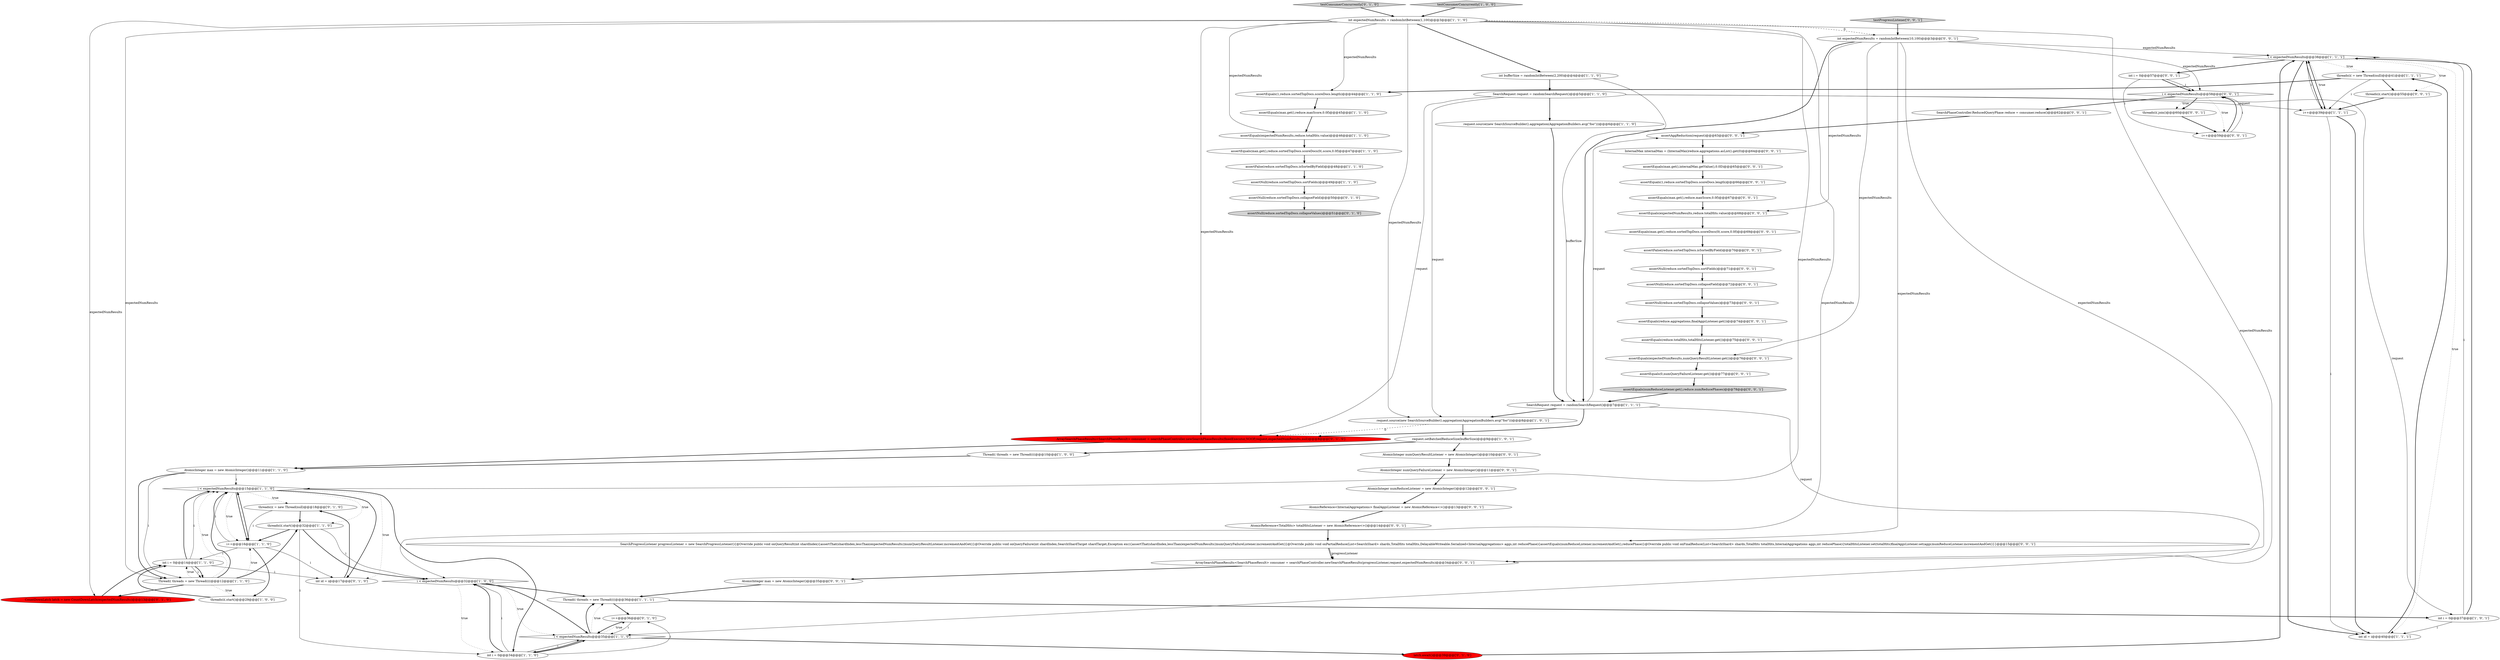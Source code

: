 digraph {
14 [style = filled, label = "i < expectedNumResults@@@38@@@['1', '1', '1']", fillcolor = white, shape = diamond image = "AAA0AAABBB1BBB"];
47 [style = filled, label = "AtomicReference<InternalAggregations> finalAggsListener = new AtomicReference<>()@@@13@@@['0', '0', '1']", fillcolor = white, shape = ellipse image = "AAA0AAABBB3BBB"];
44 [style = filled, label = "assertEquals(max.get(),reduce.maxScore,0.0f)@@@67@@@['0', '0', '1']", fillcolor = white, shape = ellipse image = "AAA0AAABBB3BBB"];
48 [style = filled, label = "i < expectedNumResults@@@58@@@['0', '0', '1']", fillcolor = white, shape = diamond image = "AAA0AAABBB3BBB"];
68 [style = filled, label = "assertEquals(max.get(),internalMax.getValue(),0.0D)@@@65@@@['0', '0', '1']", fillcolor = white, shape = ellipse image = "AAA0AAABBB3BBB"];
50 [style = filled, label = "assertFalse(reduce.sortedTopDocs.isSortedByField)@@@70@@@['0', '0', '1']", fillcolor = white, shape = ellipse image = "AAA0AAABBB3BBB"];
61 [style = filled, label = "AtomicInteger numQueryFailureListener = new AtomicInteger()@@@11@@@['0', '0', '1']", fillcolor = white, shape = ellipse image = "AAA0AAABBB3BBB"];
31 [style = filled, label = "threads(i( = new Thread(null)@@@18@@@['0', '1', '0']", fillcolor = white, shape = ellipse image = "AAA0AAABBB2BBB"];
45 [style = filled, label = "assertEquals(reduce.aggregations,finalAggsListener.get())@@@74@@@['0', '0', '1']", fillcolor = white, shape = ellipse image = "AAA0AAABBB3BBB"];
3 [style = filled, label = "assertNull(reduce.sortedTopDocs.sortFields)@@@49@@@['1', '1', '0']", fillcolor = white, shape = ellipse image = "AAA0AAABBB1BBB"];
46 [style = filled, label = "assertNull(reduce.sortedTopDocs.sortFields)@@@71@@@['0', '0', '1']", fillcolor = white, shape = ellipse image = "AAA0AAABBB3BBB"];
34 [style = filled, label = "assertNull(reduce.sortedTopDocs.collapseValues)@@@51@@@['0', '1', '0']", fillcolor = lightgray, shape = ellipse image = "AAA0AAABBB2BBB"];
52 [style = filled, label = "testProgressListener['0', '0', '1']", fillcolor = lightgray, shape = diamond image = "AAA0AAABBB3BBB"];
8 [style = filled, label = "threads(i( = new Thread(null)@@@41@@@['1', '1', '1']", fillcolor = white, shape = ellipse image = "AAA0AAABBB1BBB"];
33 [style = filled, label = "ArraySearchPhaseResults<SearchPhaseResult> consumer = searchPhaseController.newSearchPhaseResults(fixedExecutor,NOOP,request,expectedNumResults,null)@@@8@@@['0', '1', '0']", fillcolor = red, shape = ellipse image = "AAA1AAABBB2BBB"];
2 [style = filled, label = "assertEquals(expectedNumResults,reduce.totalHits.value)@@@46@@@['1', '1', '0']", fillcolor = white, shape = ellipse image = "AAA0AAABBB1BBB"];
39 [style = filled, label = "testConsumerConcurrently['0', '1', '0']", fillcolor = lightgray, shape = diamond image = "AAA0AAABBB2BBB"];
60 [style = filled, label = "AtomicInteger max = new AtomicInteger()@@@35@@@['0', '0', '1']", fillcolor = white, shape = ellipse image = "AAA0AAABBB3BBB"];
66 [style = filled, label = "AtomicInteger numQueryResultListener = new AtomicInteger()@@@10@@@['0', '0', '1']", fillcolor = white, shape = ellipse image = "AAA0AAABBB3BBB"];
38 [style = filled, label = "assertNull(reduce.sortedTopDocs.collapseField)@@@50@@@['0', '1', '0']", fillcolor = white, shape = ellipse image = "AAA0AAABBB2BBB"];
53 [style = filled, label = "assertEquals(expectedNumResults,reduce.totalHits.value)@@@68@@@['0', '0', '1']", fillcolor = white, shape = ellipse image = "AAA0AAABBB3BBB"];
70 [style = filled, label = "int i = 0@@@57@@@['0', '0', '1']", fillcolor = white, shape = ellipse image = "AAA0AAABBB3BBB"];
10 [style = filled, label = "testConsumerConcurrently['1', '0', '0']", fillcolor = lightgray, shape = diamond image = "AAA0AAABBB1BBB"];
67 [style = filled, label = "threads(i(.join()@@@60@@@['0', '0', '1']", fillcolor = white, shape = ellipse image = "AAA0AAABBB3BBB"];
23 [style = filled, label = "int expectedNumResults = randomIntBetween(1,100)@@@3@@@['1', '1', '0']", fillcolor = white, shape = ellipse image = "AAA0AAABBB1BBB"];
64 [style = filled, label = "assertEquals(numReduceListener.get(),reduce.numReducePhases)@@@78@@@['0', '0', '1']", fillcolor = lightgray, shape = ellipse image = "AAA0AAABBB3BBB"];
35 [style = filled, label = "latch.await()@@@39@@@['0', '1', '0']", fillcolor = red, shape = ellipse image = "AAA1AAABBB2BBB"];
62 [style = filled, label = "assertNull(reduce.sortedTopDocs.collapseValues)@@@73@@@['0', '0', '1']", fillcolor = white, shape = ellipse image = "AAA0AAABBB3BBB"];
26 [style = filled, label = "request.source(new SearchSourceBuilder().aggregation(AggregationBuilders.avg(\"foo\")))@@@8@@@['1', '0', '1']", fillcolor = white, shape = ellipse image = "AAA0AAABBB1BBB"];
55 [style = filled, label = "assertAggReduction(request)@@@63@@@['0', '0', '1']", fillcolor = white, shape = ellipse image = "AAA0AAABBB3BBB"];
6 [style = filled, label = "Thread(( threads = new Thread((((@@@36@@@['1', '1', '1']", fillcolor = white, shape = ellipse image = "AAA0AAABBB1BBB"];
51 [style = filled, label = "assertEquals(1,reduce.sortedTopDocs.scoreDocs.length)@@@66@@@['0', '0', '1']", fillcolor = white, shape = ellipse image = "AAA0AAABBB3BBB"];
5 [style = filled, label = "assertEquals(max.get(),reduce.maxScore,0.0f)@@@45@@@['1', '1', '0']", fillcolor = white, shape = ellipse image = "AAA0AAABBB1BBB"];
37 [style = filled, label = "CountDownLatch latch = new CountDownLatch(expectedNumResults)@@@13@@@['0', '1', '0']", fillcolor = red, shape = ellipse image = "AAA1AAABBB2BBB"];
32 [style = filled, label = "i++@@@36@@@['0', '1', '0']", fillcolor = white, shape = ellipse image = "AAA0AAABBB2BBB"];
57 [style = filled, label = "assertEquals(max.get(),reduce.sortedTopDocs.scoreDocs(0(.score,0.0f)@@@69@@@['0', '0', '1']", fillcolor = white, shape = ellipse image = "AAA0AAABBB3BBB"];
15 [style = filled, label = "int id = i@@@40@@@['1', '1', '1']", fillcolor = white, shape = ellipse image = "AAA0AAABBB1BBB"];
16 [style = filled, label = "int i = 0@@@14@@@['1', '1', '0']", fillcolor = white, shape = ellipse image = "AAA0AAABBB1BBB"];
18 [style = filled, label = "assertEquals(1,reduce.sortedTopDocs.scoreDocs.length)@@@44@@@['1', '1', '0']", fillcolor = white, shape = ellipse image = "AAA0AAABBB1BBB"];
11 [style = filled, label = "int bufferSize = randomIntBetween(2,200)@@@4@@@['1', '1', '0']", fillcolor = white, shape = ellipse image = "AAA0AAABBB1BBB"];
56 [style = filled, label = "SearchPhaseController.ReducedQueryPhase reduce = consumer.reduce()@@@62@@@['0', '0', '1']", fillcolor = white, shape = ellipse image = "AAA0AAABBB3BBB"];
59 [style = filled, label = "AtomicInteger numReduceListener = new AtomicInteger()@@@12@@@['0', '0', '1']", fillcolor = white, shape = ellipse image = "AAA0AAABBB3BBB"];
24 [style = filled, label = "Thread(( threads = new Thread((((@@@10@@@['1', '0', '0']", fillcolor = white, shape = ellipse image = "AAA0AAABBB1BBB"];
36 [style = filled, label = "int id = i@@@17@@@['0', '1', '0']", fillcolor = white, shape = ellipse image = "AAA0AAABBB2BBB"];
69 [style = filled, label = "assertEquals(reduce.totalHits,totalHitsListener.get())@@@75@@@['0', '0', '1']", fillcolor = white, shape = ellipse image = "AAA0AAABBB3BBB"];
7 [style = filled, label = "assertFalse(reduce.sortedTopDocs.isSortedByField)@@@48@@@['1', '1', '0']", fillcolor = white, shape = ellipse image = "AAA0AAABBB1BBB"];
25 [style = filled, label = "request.source(new SearchSourceBuilder().aggregation(AggregationBuilders.avg(\"foo\")))@@@6@@@['1', '1', '0']", fillcolor = white, shape = ellipse image = "AAA0AAABBB1BBB"];
27 [style = filled, label = "SearchRequest request = randomSearchRequest()@@@7@@@['1', '1', '1']", fillcolor = white, shape = ellipse image = "AAA0AAABBB1BBB"];
22 [style = filled, label = "SearchRequest request = randomSearchRequest()@@@5@@@['1', '1', '0']", fillcolor = white, shape = ellipse image = "AAA0AAABBB1BBB"];
12 [style = filled, label = "AtomicInteger max = new AtomicInteger()@@@11@@@['1', '1', '0']", fillcolor = white, shape = ellipse image = "AAA0AAABBB1BBB"];
29 [style = filled, label = "request.setBatchedReduceSize(bufferSize)@@@9@@@['1', '0', '1']", fillcolor = white, shape = ellipse image = "AAA0AAABBB1BBB"];
54 [style = filled, label = "int expectedNumResults = randomIntBetween(10,100)@@@3@@@['0', '0', '1']", fillcolor = white, shape = ellipse image = "AAA0AAABBB3BBB"];
4 [style = filled, label = "i < expectedNumResults@@@15@@@['1', '1', '0']", fillcolor = white, shape = diamond image = "AAA0AAABBB1BBB"];
71 [style = filled, label = "assertEquals(expectedNumResults,numQueryResultListener.get())@@@76@@@['0', '0', '1']", fillcolor = white, shape = ellipse image = "AAA0AAABBB3BBB"];
30 [style = filled, label = "Thread(( threads = new Thread((((@@@12@@@['1', '1', '0']", fillcolor = white, shape = ellipse image = "AAA0AAABBB1BBB"];
28 [style = filled, label = "i < expectedNumResults@@@32@@@['1', '0', '0']", fillcolor = white, shape = diamond image = "AAA0AAABBB1BBB"];
65 [style = filled, label = "SearchProgressListener progressListener = new SearchProgressListener(){@Override public void onQueryResult(int shardIndex){assertThat(shardIndex,lessThan(expectedNumResults))numQueryResultListener.incrementAndGet()}@Override public void onQueryFailure(int shardIndex,SearchShardTarget shardTarget,Exception exc){assertThat(shardIndex,lessThan(expectedNumResults))numQueryFailureListener.incrementAndGet()}@Override public void onPartialReduce(List<SearchShard> shards,TotalHits totalHits,DelayableWriteable.Serialized<InternalAggregations> aggs,int reducePhase){assertEquals(numReduceListener.incrementAndGet(),reducePhase)}@Override public void onFinalReduce(List<SearchShard> shards,TotalHits totalHits,InternalAggregations aggs,int reducePhase){totalHitsListener.set(totalHits)finalAggsListener.set(aggs)numReduceListener.incrementAndGet()}}@@@15@@@['0', '0', '1']", fillcolor = white, shape = ellipse image = "AAA0AAABBB3BBB"];
58 [style = filled, label = "assertEquals(0,numQueryFailureListener.get())@@@77@@@['0', '0', '1']", fillcolor = white, shape = ellipse image = "AAA0AAABBB3BBB"];
42 [style = filled, label = "threads(i(.start()@@@55@@@['0', '0', '1']", fillcolor = white, shape = ellipse image = "AAA0AAABBB3BBB"];
21 [style = filled, label = "i++@@@39@@@['1', '1', '1']", fillcolor = white, shape = ellipse image = "AAA0AAABBB1BBB"];
40 [style = filled, label = "AtomicReference<TotalHits> totalHitsListener = new AtomicReference<>()@@@14@@@['0', '0', '1']", fillcolor = white, shape = ellipse image = "AAA0AAABBB3BBB"];
49 [style = filled, label = "InternalMax internalMax = (InternalMax)reduce.aggregations.asList().get(0)@@@64@@@['0', '0', '1']", fillcolor = white, shape = ellipse image = "AAA0AAABBB3BBB"];
0 [style = filled, label = "threads(i(.start()@@@32@@@['1', '1', '0']", fillcolor = white, shape = ellipse image = "AAA0AAABBB1BBB"];
20 [style = filled, label = "int i = 0@@@37@@@['1', '0', '1']", fillcolor = white, shape = ellipse image = "AAA0AAABBB1BBB"];
13 [style = filled, label = "i++@@@16@@@['1', '1', '0']", fillcolor = white, shape = ellipse image = "AAA0AAABBB1BBB"];
9 [style = filled, label = "assertEquals(max.get(),reduce.sortedTopDocs.scoreDocs(0(.score,0.0f)@@@47@@@['1', '1', '0']", fillcolor = white, shape = ellipse image = "AAA0AAABBB1BBB"];
19 [style = filled, label = "i < expectedNumResults@@@35@@@['1', '1', '0']", fillcolor = white, shape = diamond image = "AAA0AAABBB1BBB"];
41 [style = filled, label = "ArraySearchPhaseResults<SearchPhaseResult> consumer = searchPhaseController.newSearchPhaseResults(progressListener,request,expectedNumResults)@@@34@@@['0', '0', '1']", fillcolor = white, shape = ellipse image = "AAA0AAABBB3BBB"];
43 [style = filled, label = "i++@@@59@@@['0', '0', '1']", fillcolor = white, shape = ellipse image = "AAA0AAABBB3BBB"];
17 [style = filled, label = "threads(i(.start()@@@29@@@['1', '0', '0']", fillcolor = white, shape = ellipse image = "AAA0AAABBB1BBB"];
63 [style = filled, label = "assertNull(reduce.sortedTopDocs.collapseField)@@@72@@@['0', '0', '1']", fillcolor = white, shape = ellipse image = "AAA0AAABBB3BBB"];
1 [style = filled, label = "int i = 0@@@34@@@['1', '1', '0']", fillcolor = white, shape = ellipse image = "AAA0AAABBB1BBB"];
23->30 [style = solid, label="expectedNumResults"];
14->42 [style = dotted, label="true"];
28->6 [style = bold, label=""];
54->27 [style = bold, label=""];
0->13 [style = bold, label=""];
0->28 [style = solid, label="i"];
55->49 [style = bold, label=""];
21->15 [style = bold, label=""];
28->19 [style = dotted, label="true"];
1->19 [style = solid, label="i"];
3->38 [style = bold, label=""];
9->7 [style = bold, label=""];
61->59 [style = bold, label=""];
44->53 [style = bold, label=""];
1->32 [style = solid, label="i"];
54->65 [style = solid, label="expectedNumResults"];
13->17 [style = bold, label=""];
1->28 [style = bold, label=""];
19->1 [style = bold, label=""];
71->58 [style = bold, label=""];
14->21 [style = dotted, label="true"];
39->23 [style = bold, label=""];
60->6 [style = bold, label=""];
4->36 [style = dotted, label="true"];
4->36 [style = bold, label=""];
48->43 [style = dotted, label="true"];
27->33 [style = bold, label=""];
54->71 [style = solid, label="expectedNumResults"];
16->4 [style = solid, label="i"];
42->21 [style = bold, label=""];
21->15 [style = solid, label="i"];
48->67 [style = dotted, label="true"];
31->13 [style = solid, label="i"];
17->16 [style = bold, label=""];
6->32 [style = bold, label=""];
64->27 [style = bold, label=""];
22->21 [style = solid, label="request"];
16->36 [style = solid, label="i"];
22->25 [style = bold, label=""];
23->37 [style = solid, label="expectedNumResults"];
12->30 [style = solid, label="i"];
23->26 [style = solid, label="expectedNumResults"];
8->18 [style = bold, label=""];
4->0 [style = dotted, label="true"];
36->31 [style = bold, label=""];
51->44 [style = bold, label=""];
62->45 [style = bold, label=""];
26->33 [style = dashed, label="0"];
20->14 [style = bold, label=""];
29->66 [style = bold, label=""];
2->9 [style = bold, label=""];
13->4 [style = solid, label="i"];
19->6 [style = bold, label=""];
25->27 [style = bold, label=""];
4->13 [style = dotted, label="true"];
46->63 [style = bold, label=""];
54->41 [style = solid, label="expectedNumResults"];
32->19 [style = solid, label="i"];
63->62 [style = bold, label=""];
28->19 [style = bold, label=""];
23->2 [style = solid, label="expectedNumResults"];
66->61 [style = bold, label=""];
14->15 [style = bold, label=""];
16->30 [style = solid, label="i"];
22->26 [style = solid, label="request"];
1->19 [style = bold, label=""];
40->65 [style = bold, label=""];
37->16 [style = bold, label=""];
14->21 [style = bold, label=""];
23->28 [style = solid, label="expectedNumResults"];
52->54 [style = bold, label=""];
20->15 [style = solid, label="i"];
27->26 [style = bold, label=""];
13->16 [style = solid, label="i"];
13->36 [style = solid, label="i"];
24->12 [style = bold, label=""];
49->68 [style = bold, label=""];
47->40 [style = bold, label=""];
23->4 [style = solid, label="expectedNumResults"];
0->1 [style = solid, label="i"];
31->0 [style = bold, label=""];
4->13 [style = bold, label=""];
65->41 [style = bold, label=""];
54->53 [style = solid, label="expectedNumResults"];
20->14 [style = solid, label="i"];
30->4 [style = dotted, label="true"];
32->19 [style = bold, label=""];
33->12 [style = bold, label=""];
28->1 [style = dotted, label="true"];
35->14 [style = bold, label=""];
68->51 [style = bold, label=""];
65->41 [style = solid, label="progressListener"];
6->20 [style = bold, label=""];
59->47 [style = bold, label=""];
30->13 [style = dotted, label="true"];
21->14 [style = solid, label="i"];
4->31 [style = dotted, label="true"];
10->23 [style = bold, label=""];
19->35 [style = bold, label=""];
16->30 [style = bold, label=""];
38->34 [style = bold, label=""];
14->8 [style = dotted, label="true"];
11->22 [style = bold, label=""];
22->33 [style = solid, label="request"];
4->1 [style = bold, label=""];
30->0 [style = bold, label=""];
30->17 [style = dotted, label="true"];
23->11 [style = bold, label=""];
16->4 [style = bold, label=""];
15->8 [style = bold, label=""];
67->43 [style = bold, label=""];
23->18 [style = solid, label="expectedNumResults"];
1->28 [style = solid, label="i"];
58->64 [style = bold, label=""];
21->14 [style = bold, label=""];
11->27 [style = solid, label="bufferSize"];
8->21 [style = solid, label="i"];
48->56 [style = bold, label=""];
14->70 [style = bold, label=""];
57->50 [style = bold, label=""];
27->55 [style = solid, label="request"];
53->57 [style = bold, label=""];
50->46 [style = bold, label=""];
26->29 [style = bold, label=""];
43->48 [style = bold, label=""];
41->60 [style = bold, label=""];
12->30 [style = bold, label=""];
45->69 [style = bold, label=""];
30->37 [style = bold, label=""];
70->43 [style = solid, label="i"];
22->20 [style = solid, label="request"];
7->3 [style = bold, label=""];
70->48 [style = bold, label=""];
23->19 [style = solid, label="expectedNumResults"];
23->54 [style = dashed, label="0"];
70->48 [style = solid, label="i"];
14->15 [style = dotted, label="true"];
5->2 [style = bold, label=""];
8->42 [style = bold, label=""];
69->71 [style = bold, label=""];
30->16 [style = dotted, label="true"];
27->41 [style = solid, label="request"];
30->4 [style = bold, label=""];
54->48 [style = solid, label="expectedNumResults"];
18->5 [style = bold, label=""];
12->4 [style = solid, label="i"];
48->67 [style = bold, label=""];
19->32 [style = dotted, label="true"];
54->14 [style = solid, label="expectedNumResults"];
19->6 [style = dotted, label="true"];
43->48 [style = solid, label="i"];
29->24 [style = bold, label=""];
0->28 [style = bold, label=""];
56->55 [style = bold, label=""];
13->4 [style = bold, label=""];
23->33 [style = solid, label="expectedNumResults"];
}
